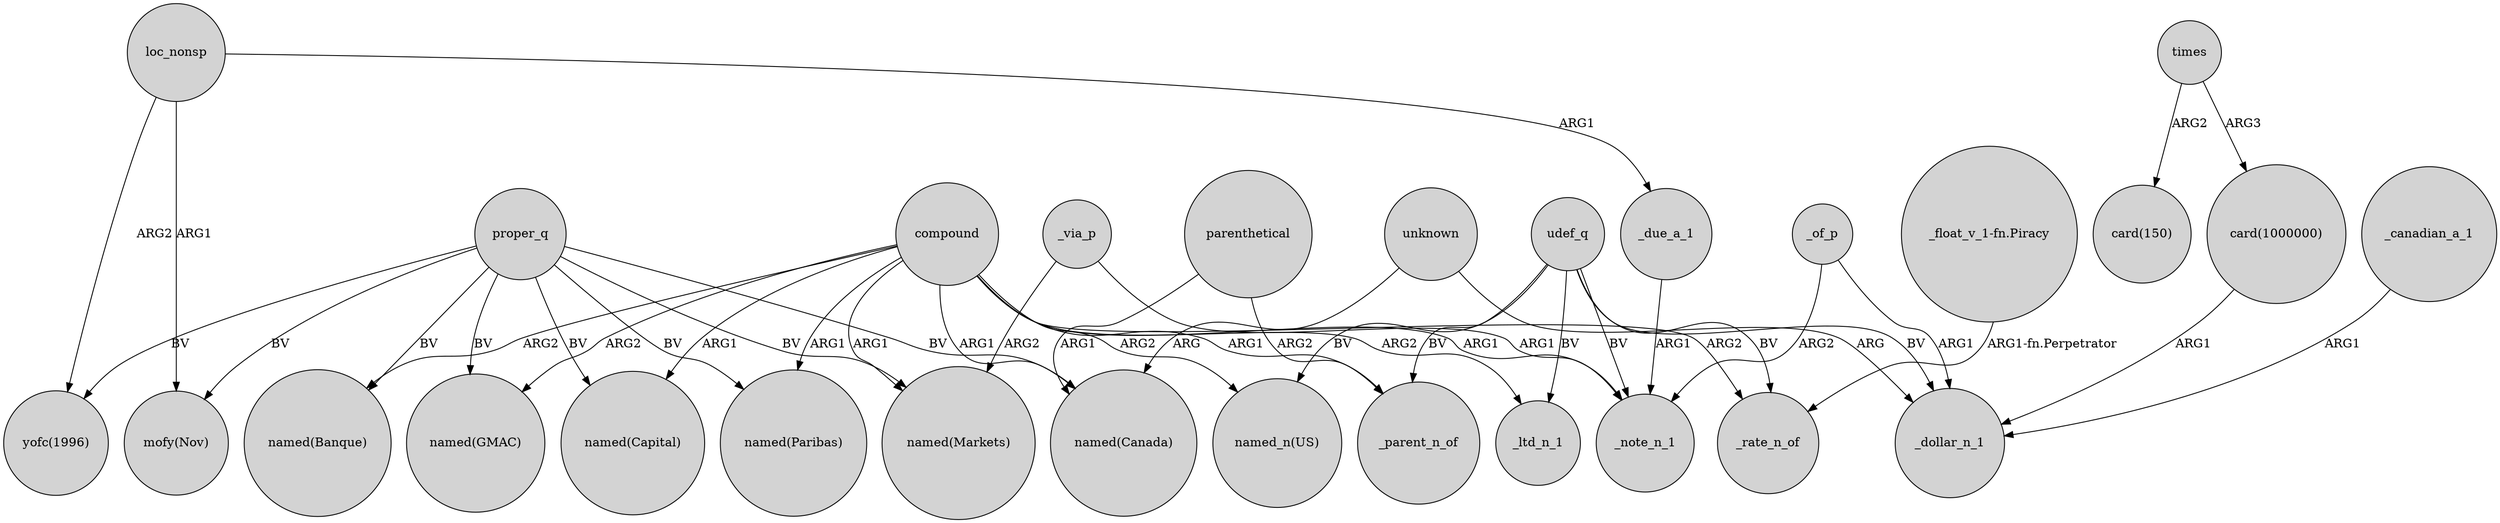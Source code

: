 digraph {
	node [shape=circle style=filled]
	_of_p -> _dollar_n_1 [label=ARG1]
	compound -> "named(Paribas)" [label=ARG1]
	unknown -> "named(Canada)" [label=ARG]
	proper_q -> "named(Banque)" [label=BV]
	proper_q -> "named(Capital)" [label=BV]
	parenthetical -> "named(Canada)" [label=ARG1]
	proper_q -> "named(Paribas)" [label=BV]
	times -> "card(1000000)" [label=ARG3]
	udef_q -> _rate_n_of [label=BV]
	proper_q -> "named(GMAC)" [label=BV]
	proper_q -> "mofy(Nov)" [label=BV]
	unknown -> _dollar_n_1 [label=ARG]
	_via_p -> _note_n_1 [label=ARG1]
	udef_q -> "named_n(US)" [label=BV]
	parenthetical -> _parent_n_of [label=ARG2]
	compound -> _rate_n_of [label=ARG2]
	compound -> _parent_n_of [label=ARG1]
	_canadian_a_1 -> _dollar_n_1 [label=ARG1]
	loc_nonsp -> "mofy(Nov)" [label=ARG1]
	times -> "card(150)" [label=ARG2]
	udef_q -> _note_n_1 [label=BV]
	compound -> _note_n_1 [label=ARG1]
	compound -> "named(Markets)" [label=ARG1]
	udef_q -> _dollar_n_1 [label=BV]
	"card(1000000)" -> _dollar_n_1 [label=ARG1]
	compound -> "named(Canada)" [label=ARG1]
	_via_p -> "named(Markets)" [label=ARG2]
	proper_q -> "named(Markets)" [label=BV]
	compound -> _ltd_n_1 [label=ARG2]
	proper_q -> "named(Canada)" [label=BV]
	loc_nonsp -> _due_a_1 [label=ARG1]
	_due_a_1 -> _note_n_1 [label=ARG1]
	compound -> "named(GMAC)" [label=ARG2]
	compound -> "named(Banque)" [label=ARG2]
	udef_q -> _ltd_n_1 [label=BV]
	udef_q -> _parent_n_of [label=BV]
	"_float_v_1-fn.Piracy" -> _rate_n_of [label="ARG1-fn.Perpetrator"]
	compound -> "named(Capital)" [label=ARG1]
	compound -> "named_n(US)" [label=ARG2]
	loc_nonsp -> "yofc(1996)" [label=ARG2]
	proper_q -> "yofc(1996)" [label=BV]
	_of_p -> _note_n_1 [label=ARG2]
}
